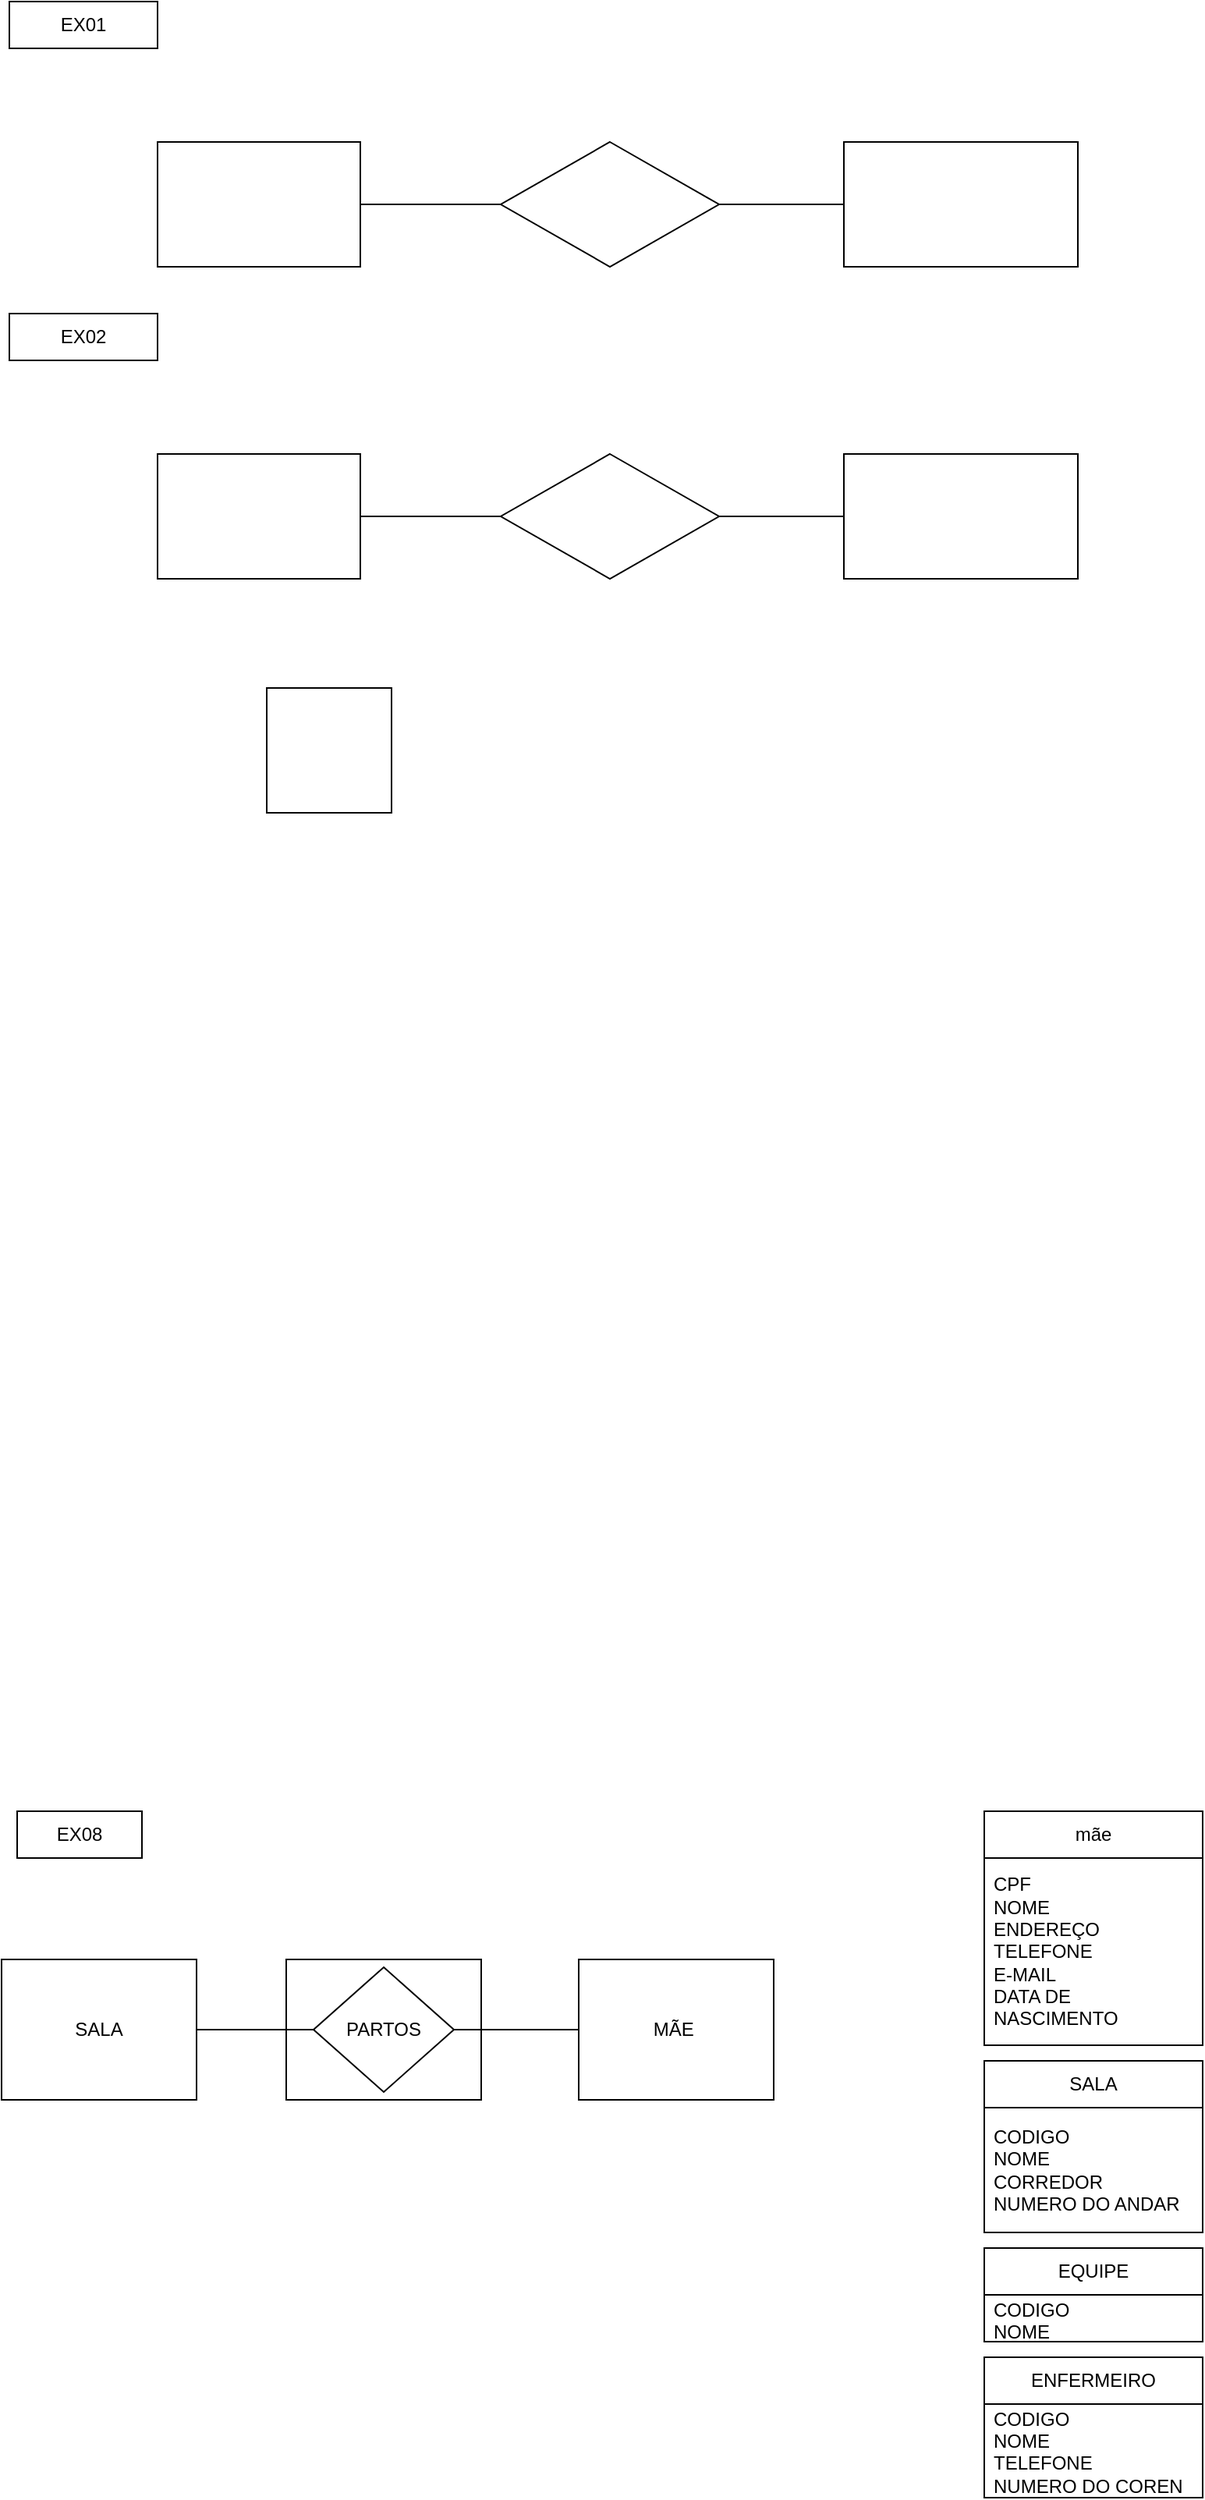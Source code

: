 <mxfile version="22.0.4" type="github">
  <diagram name="Página-1" id="GR4_8Z9zIGvke5CLRr0H">
    <mxGraphModel dx="1434" dy="1951" grid="1" gridSize="10" guides="1" tooltips="1" connect="1" arrows="1" fold="1" page="1" pageScale="1" pageWidth="827" pageHeight="1169" math="0" shadow="0">
      <root>
        <mxCell id="0" />
        <mxCell id="1" parent="0" />
        <mxCell id="ROiuTu4RJxCigtP4om3X-113" value="" style="rounded=0;whiteSpace=wrap;html=1;" parent="1" vertex="1">
          <mxGeometry x="192.5" y="125" width="125" height="90" as="geometry" />
        </mxCell>
        <mxCell id="ROiuTu4RJxCigtP4om3X-101" value="mãe&lt;br&gt;" style="swimlane;fontStyle=0;childLayout=stackLayout;horizontal=1;startSize=30;horizontalStack=0;resizeParent=1;resizeParentMax=0;resizeLast=0;collapsible=1;marginBottom=0;whiteSpace=wrap;html=1;" parent="1" vertex="1">
          <mxGeometry x="640" y="30" width="140" height="150" as="geometry">
            <mxRectangle x="640" y="20" width="60" height="30" as="alternateBounds" />
          </mxGeometry>
        </mxCell>
        <mxCell id="ROiuTu4RJxCigtP4om3X-104" value="CPF&lt;br&gt;NOME&lt;br&gt;ENDEREÇO&lt;br&gt;TELEFONE&lt;br&gt;E-MAIL&lt;br&gt;DATA DE NASCIMENTO" style="text;strokeColor=none;fillColor=none;align=left;verticalAlign=middle;spacingLeft=4;spacingRight=4;overflow=hidden;points=[[0,0.5],[1,0.5]];portConstraint=eastwest;rotatable=0;whiteSpace=wrap;html=1;" parent="ROiuTu4RJxCigtP4om3X-101" vertex="1">
          <mxGeometry y="30" width="140" height="120" as="geometry" />
        </mxCell>
        <mxCell id="ROiuTu4RJxCigtP4om3X-108" value="" style="endArrow=none;html=1;rounded=0;entryX=0;entryY=0.5;entryDx=0;entryDy=0;exitX=1;exitY=0.5;exitDx=0;exitDy=0;" parent="1" source="ROiuTu4RJxCigtP4om3X-112" target="ROiuTu4RJxCigtP4om3X-116" edge="1">
          <mxGeometry width="50" height="50" relative="1" as="geometry">
            <mxPoint x="290" y="170" as="sourcePoint" />
            <mxPoint x="371" y="180" as="targetPoint" />
          </mxGeometry>
        </mxCell>
        <mxCell id="ROiuTu4RJxCigtP4om3X-111" value="" style="endArrow=none;html=1;rounded=0;entryX=0;entryY=0.5;entryDx=0;entryDy=0;exitX=1;exitY=0.5;exitDx=0;exitDy=0;" parent="1" source="ROiuTu4RJxCigtP4om3X-114" target="ROiuTu4RJxCigtP4om3X-112" edge="1">
          <mxGeometry width="50" height="50" relative="1" as="geometry">
            <mxPoint x="136" y="170" as="sourcePoint" />
            <mxPoint x="210" y="169.68" as="targetPoint" />
          </mxGeometry>
        </mxCell>
        <mxCell id="ROiuTu4RJxCigtP4om3X-112" value="PARTOS" style="rhombus;whiteSpace=wrap;html=1;" parent="1" vertex="1">
          <mxGeometry x="210" y="130" width="90" height="80" as="geometry" />
        </mxCell>
        <mxCell id="ROiuTu4RJxCigtP4om3X-114" value="SALA" style="rounded=0;whiteSpace=wrap;html=1;" parent="1" vertex="1">
          <mxGeometry x="10" y="125" width="125" height="90" as="geometry" />
        </mxCell>
        <mxCell id="ROiuTu4RJxCigtP4om3X-116" value="MÃE&amp;nbsp;" style="rounded=0;whiteSpace=wrap;html=1;" parent="1" vertex="1">
          <mxGeometry x="380" y="125" width="125" height="90" as="geometry" />
        </mxCell>
        <mxCell id="ROiuTu4RJxCigtP4om3X-117" value="SALA" style="swimlane;fontStyle=0;childLayout=stackLayout;horizontal=1;startSize=30;horizontalStack=0;resizeParent=1;resizeParentMax=0;resizeLast=0;collapsible=1;marginBottom=0;whiteSpace=wrap;html=1;" parent="1" vertex="1">
          <mxGeometry x="640" y="190" width="140" height="110" as="geometry" />
        </mxCell>
        <mxCell id="ROiuTu4RJxCigtP4om3X-118" value="CODIGO&lt;br&gt;NOME&lt;br&gt;CORREDOR&lt;br&gt;NUMERO DO ANDAR" style="text;strokeColor=none;fillColor=none;align=left;verticalAlign=middle;spacingLeft=4;spacingRight=4;overflow=hidden;points=[[0,0.5],[1,0.5]];portConstraint=eastwest;rotatable=0;whiteSpace=wrap;html=1;" parent="ROiuTu4RJxCigtP4om3X-117" vertex="1">
          <mxGeometry y="30" width="140" height="80" as="geometry" />
        </mxCell>
        <mxCell id="ROiuTu4RJxCigtP4om3X-121" value="EQUIPE" style="swimlane;fontStyle=0;childLayout=stackLayout;horizontal=1;startSize=30;horizontalStack=0;resizeParent=1;resizeParentMax=0;resizeLast=0;collapsible=1;marginBottom=0;whiteSpace=wrap;html=1;" parent="1" vertex="1">
          <mxGeometry x="640" y="310" width="140" height="60" as="geometry" />
        </mxCell>
        <mxCell id="ROiuTu4RJxCigtP4om3X-122" value="CODIGO&lt;br&gt;NOME" style="text;strokeColor=none;fillColor=none;align=left;verticalAlign=middle;spacingLeft=4;spacingRight=4;overflow=hidden;points=[[0,0.5],[1,0.5]];portConstraint=eastwest;rotatable=0;whiteSpace=wrap;html=1;" parent="ROiuTu4RJxCigtP4om3X-121" vertex="1">
          <mxGeometry y="30" width="140" height="30" as="geometry" />
        </mxCell>
        <mxCell id="ROiuTu4RJxCigtP4om3X-126" value="ENFERMEIRO" style="swimlane;fontStyle=0;childLayout=stackLayout;horizontal=1;startSize=30;horizontalStack=0;resizeParent=1;resizeParentMax=0;resizeLast=0;collapsible=1;marginBottom=0;whiteSpace=wrap;html=1;" parent="1" vertex="1">
          <mxGeometry x="640" y="380" width="140" height="90" as="geometry" />
        </mxCell>
        <mxCell id="ROiuTu4RJxCigtP4om3X-127" value="CODIGO&lt;br&gt;NOME&lt;br&gt;TELEFONE&lt;br&gt;NUMERO DO COREN" style="text;strokeColor=none;fillColor=none;align=left;verticalAlign=middle;spacingLeft=4;spacingRight=4;overflow=hidden;points=[[0,0.5],[1,0.5]];portConstraint=eastwest;rotatable=0;whiteSpace=wrap;html=1;" parent="ROiuTu4RJxCigtP4om3X-126" vertex="1">
          <mxGeometry y="30" width="140" height="60" as="geometry" />
        </mxCell>
        <mxCell id="ROiuTu4RJxCigtP4om3X-130" value="EX08" style="rounded=0;whiteSpace=wrap;html=1;" parent="1" vertex="1">
          <mxGeometry x="20" y="30" width="80" height="30" as="geometry" />
        </mxCell>
        <mxCell id="ROiuTu4RJxCigtP4om3X-131" value="EX01" style="rounded=0;whiteSpace=wrap;html=1;" parent="1" vertex="1">
          <mxGeometry x="15" y="-1130" width="95" height="30" as="geometry" />
        </mxCell>
        <mxCell id="ROiuTu4RJxCigtP4om3X-132" value="" style="rhombus;whiteSpace=wrap;html=1;" parent="1" vertex="1">
          <mxGeometry x="330" y="-1040" width="140" height="80" as="geometry" />
        </mxCell>
        <mxCell id="ROiuTu4RJxCigtP4om3X-133" value="" style="rounded=0;whiteSpace=wrap;html=1;" parent="1" vertex="1">
          <mxGeometry x="110" y="-1040" width="130" height="80" as="geometry" />
        </mxCell>
        <mxCell id="ROiuTu4RJxCigtP4om3X-134" value="" style="rounded=0;whiteSpace=wrap;html=1;" parent="1" vertex="1">
          <mxGeometry x="550" y="-1040" width="150" height="80" as="geometry" />
        </mxCell>
        <mxCell id="ROiuTu4RJxCigtP4om3X-137" value="" style="endArrow=none;html=1;rounded=0;exitX=1;exitY=0.5;exitDx=0;exitDy=0;entryX=0;entryY=0.5;entryDx=0;entryDy=0;" parent="1" source="ROiuTu4RJxCigtP4om3X-133" target="ROiuTu4RJxCigtP4om3X-132" edge="1">
          <mxGeometry width="50" height="50" relative="1" as="geometry">
            <mxPoint x="410" y="-930" as="sourcePoint" />
            <mxPoint x="460" y="-980" as="targetPoint" />
          </mxGeometry>
        </mxCell>
        <mxCell id="ROiuTu4RJxCigtP4om3X-138" value="" style="endArrow=none;html=1;rounded=0;entryX=0;entryY=0.5;entryDx=0;entryDy=0;exitX=1;exitY=0.5;exitDx=0;exitDy=0;" parent="1" source="ROiuTu4RJxCigtP4om3X-132" target="ROiuTu4RJxCigtP4om3X-134" edge="1">
          <mxGeometry width="50" height="50" relative="1" as="geometry">
            <mxPoint x="410" y="-930" as="sourcePoint" />
            <mxPoint x="460" y="-980" as="targetPoint" />
          </mxGeometry>
        </mxCell>
        <mxCell id="ROiuTu4RJxCigtP4om3X-139" value="EX02" style="rounded=0;whiteSpace=wrap;html=1;" parent="1" vertex="1">
          <mxGeometry x="15" y="-930" width="95" height="30" as="geometry" />
        </mxCell>
        <mxCell id="ROiuTu4RJxCigtP4om3X-140" value="" style="rhombus;whiteSpace=wrap;html=1;" parent="1" vertex="1">
          <mxGeometry x="330" y="-840" width="140" height="80" as="geometry" />
        </mxCell>
        <mxCell id="ROiuTu4RJxCigtP4om3X-141" value="" style="rounded=0;whiteSpace=wrap;html=1;" parent="1" vertex="1">
          <mxGeometry x="110" y="-840" width="130" height="80" as="geometry" />
        </mxCell>
        <mxCell id="ROiuTu4RJxCigtP4om3X-142" value="" style="rounded=0;whiteSpace=wrap;html=1;" parent="1" vertex="1">
          <mxGeometry x="550" y="-840" width="150" height="80" as="geometry" />
        </mxCell>
        <mxCell id="ROiuTu4RJxCigtP4om3X-143" value="" style="endArrow=none;html=1;rounded=0;exitX=1;exitY=0.5;exitDx=0;exitDy=0;entryX=0;entryY=0.5;entryDx=0;entryDy=0;" parent="1" source="ROiuTu4RJxCigtP4om3X-141" target="ROiuTu4RJxCigtP4om3X-140" edge="1">
          <mxGeometry width="50" height="50" relative="1" as="geometry">
            <mxPoint x="410" y="-730" as="sourcePoint" />
            <mxPoint x="460" y="-780" as="targetPoint" />
          </mxGeometry>
        </mxCell>
        <mxCell id="ROiuTu4RJxCigtP4om3X-144" value="" style="endArrow=none;html=1;rounded=0;entryX=0;entryY=0.5;entryDx=0;entryDy=0;exitX=1;exitY=0.5;exitDx=0;exitDy=0;" parent="1" source="ROiuTu4RJxCigtP4om3X-140" target="ROiuTu4RJxCigtP4om3X-142" edge="1">
          <mxGeometry width="50" height="50" relative="1" as="geometry">
            <mxPoint x="410" y="-730" as="sourcePoint" />
            <mxPoint x="460" y="-780" as="targetPoint" />
          </mxGeometry>
        </mxCell>
        <mxCell id="tGjisgbVSZQEwz4jUsmm-1" value="" style="whiteSpace=wrap;html=1;aspect=fixed;" vertex="1" parent="1">
          <mxGeometry x="180" y="-690" width="80" height="80" as="geometry" />
        </mxCell>
      </root>
    </mxGraphModel>
  </diagram>
</mxfile>
